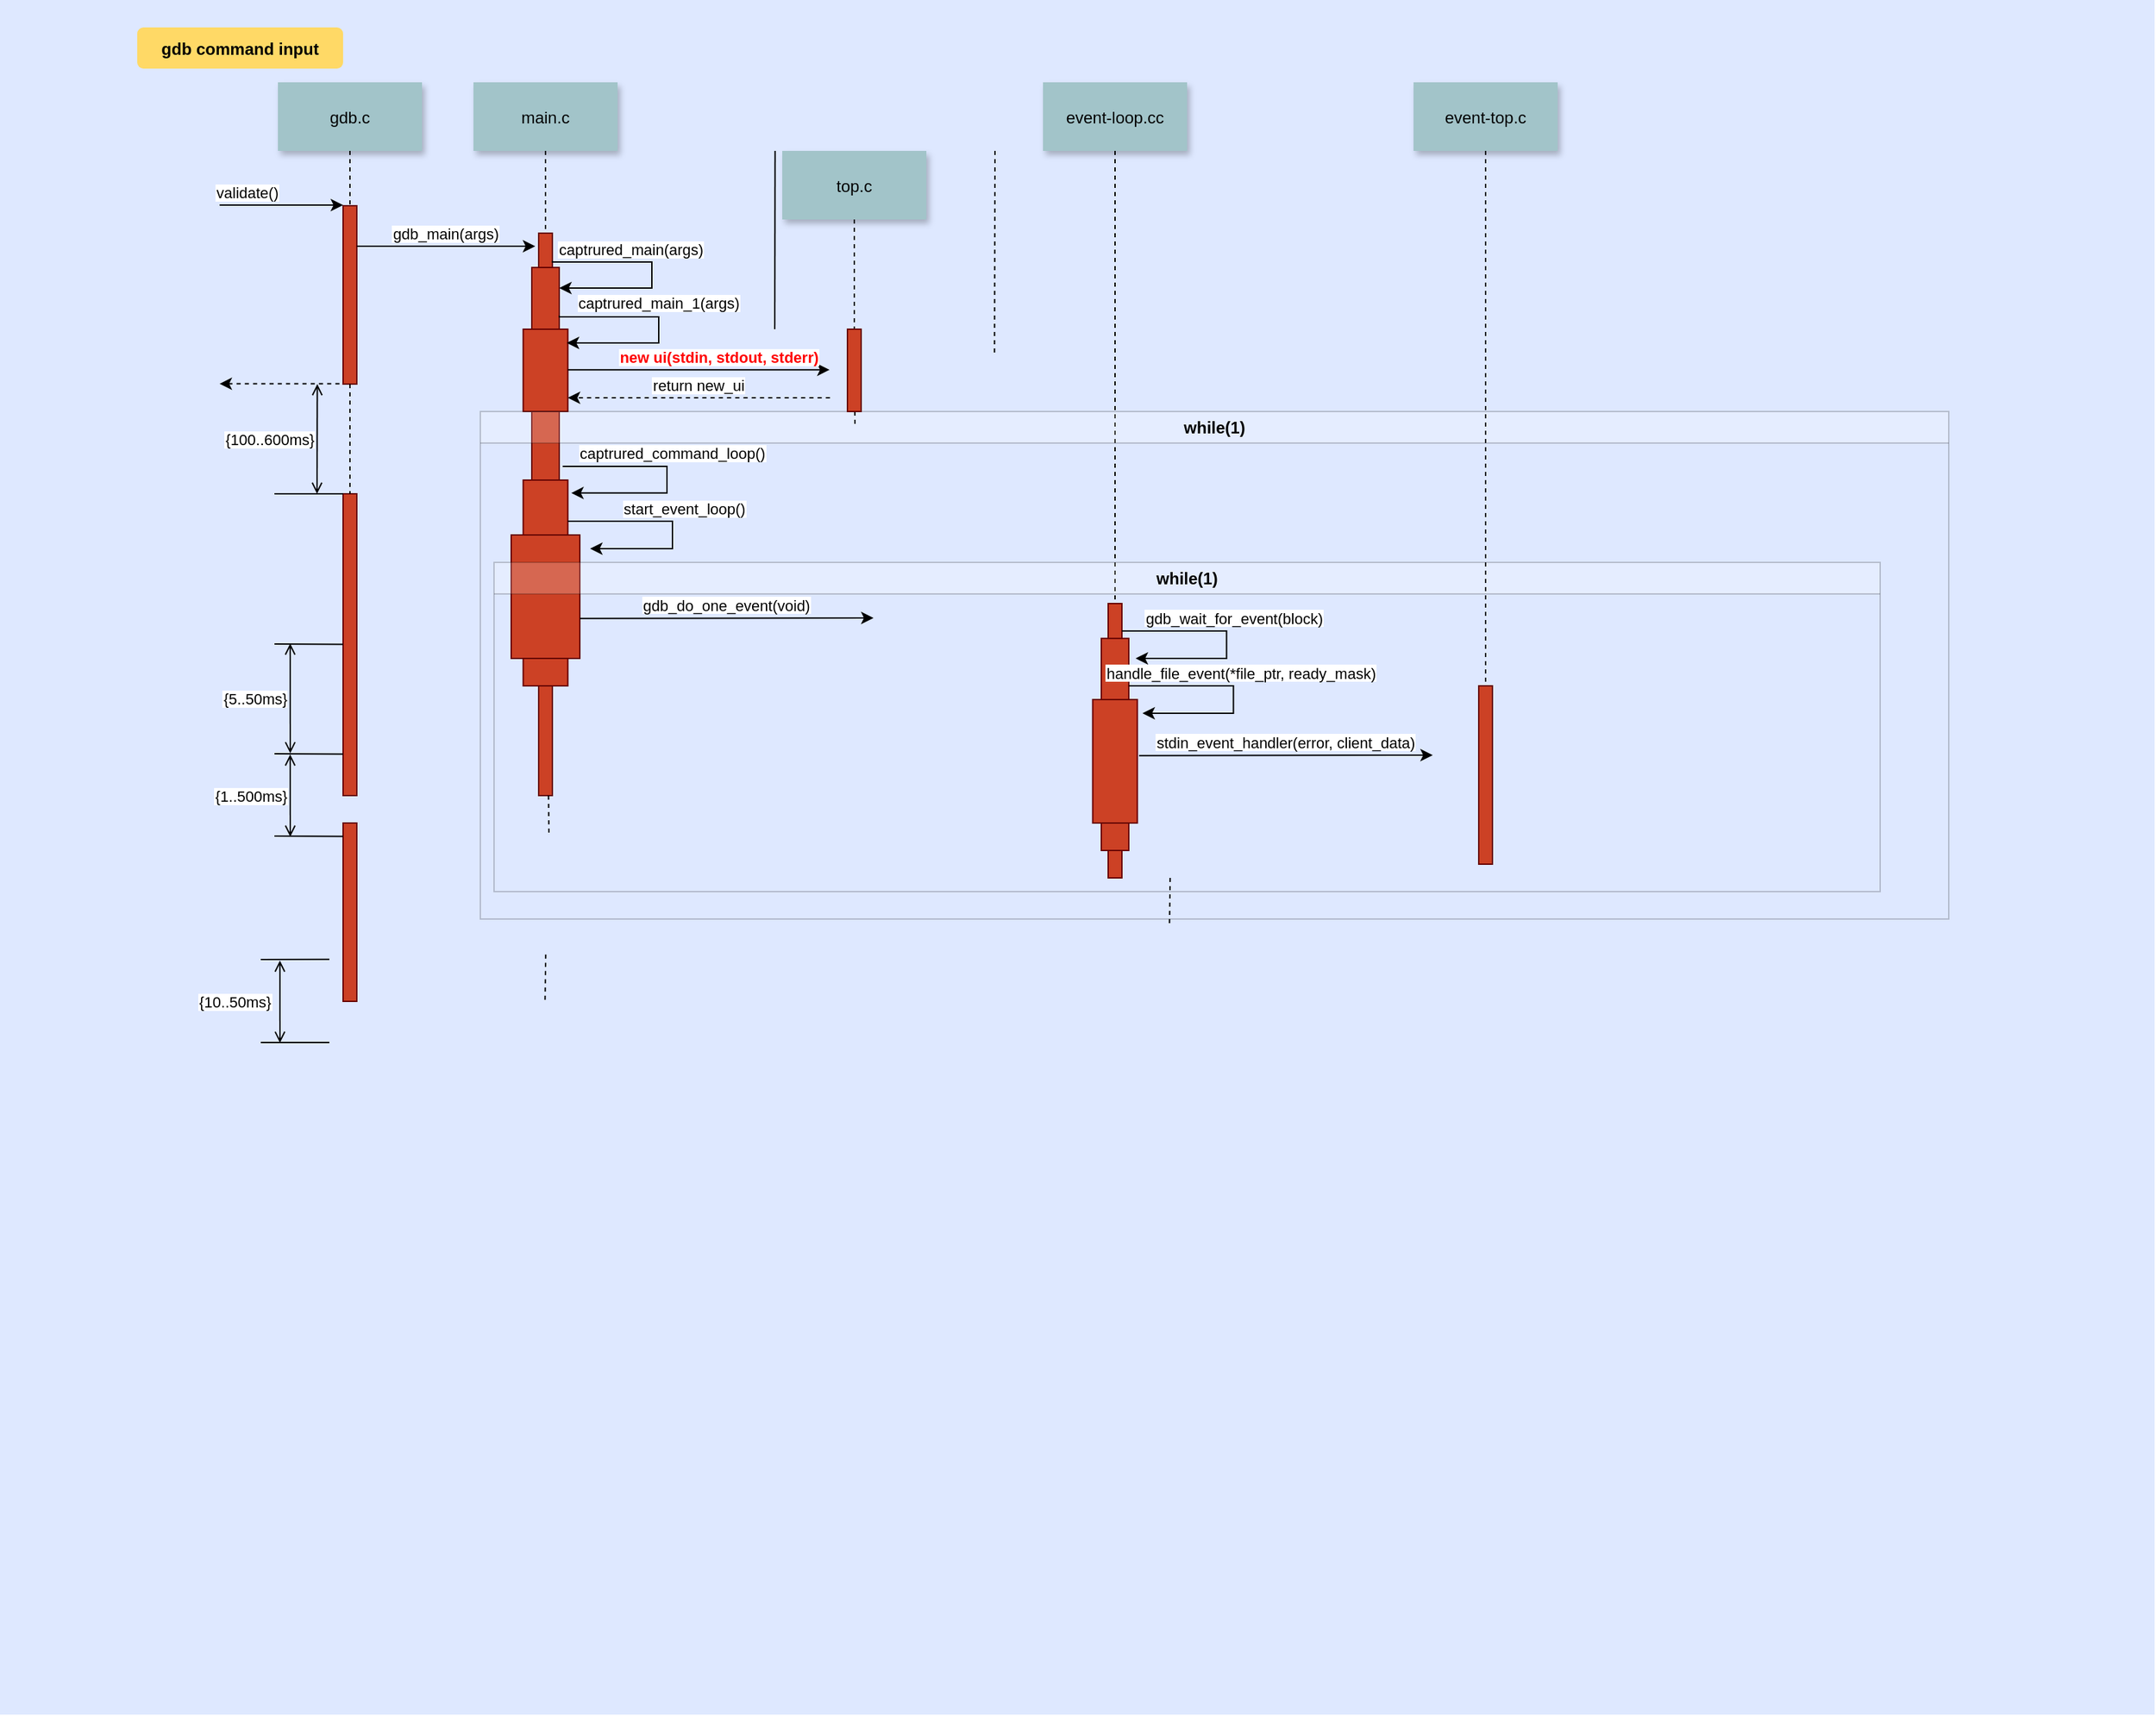 <mxfile version="24.0.7" type="github">
  <diagram name="Page-1" id="9361dd3d-8414-5efd-6122-117bd74ce7a7">
    <mxGraphModel dx="1550" dy="643" grid="1" gridSize="10" guides="1" tooltips="1" connect="1" arrows="1" fold="1" page="0" pageScale="1.5" pageWidth="826" pageHeight="1169" background="none" math="0" shadow="0">
      <root>
        <mxCell id="0" />
        <mxCell id="1" parent="0" />
        <mxCell id="69" value="" style="fillColor=#DEE8FF;strokeColor=none" parent="1" vertex="1">
          <mxGeometry x="-50" width="1570" height="1250" as="geometry" />
        </mxCell>
        <mxCell id="2" value="" style="fillColor=#CC4125;strokeColor=#660000" parent="1" vertex="1">
          <mxGeometry x="200" y="150" width="10" height="130" as="geometry" />
        </mxCell>
        <mxCell id="3" value="validate()" style="edgeStyle=none;verticalLabelPosition=top;verticalAlign=bottom;labelPosition=left;align=right" parent="1" edge="1">
          <mxGeometry x="110" y="49.5" width="100" height="100" as="geometry">
            <mxPoint x="110" y="149.5" as="sourcePoint" />
            <mxPoint x="200" y="149.5" as="targetPoint" />
          </mxGeometry>
        </mxCell>
        <mxCell id="4" value="gdb.c" style="shadow=1;fillColor=#A2C4C9;strokeColor=none" parent="1" vertex="1">
          <mxGeometry x="152.5" y="60" width="105" height="50" as="geometry" />
        </mxCell>
        <mxCell id="6" value="" style="fillColor=#CC4125;strokeColor=#660000" parent="1" vertex="1">
          <mxGeometry x="342.5" y="170" width="10" height="410" as="geometry" />
        </mxCell>
        <mxCell id="7" value="main.c" style="shadow=1;fillColor=#A2C4C9;strokeColor=none" parent="1" vertex="1">
          <mxGeometry x="295" y="60" width="105" height="50" as="geometry" />
        </mxCell>
        <mxCell id="8" value="" style="edgeStyle=none;endArrow=none;dashed=1" parent="1" source="7" target="6" edge="1">
          <mxGeometry x="272.335" y="165" width="100" height="100" as="geometry">
            <mxPoint x="347.259" y="110" as="sourcePoint" />
            <mxPoint x="347.576" y="165" as="targetPoint" />
          </mxGeometry>
        </mxCell>
        <mxCell id="9" value="gdb_main(args)" style="edgeStyle=none;verticalLabelPosition=top;verticalAlign=bottom" parent="1" edge="1">
          <mxGeometry x="220" y="92" width="100" height="100" as="geometry">
            <mxPoint x="210" y="179.5" as="sourcePoint" />
            <mxPoint x="340" y="179.5" as="targetPoint" />
          </mxGeometry>
        </mxCell>
        <mxCell id="12" value="" style="edgeStyle=none;verticalLabelPosition=top;verticalAlign=bottom;labelPosition=left;align=right;endArrow=none;startArrow=classic;dashed=1" parent="1" edge="1">
          <mxGeometry x="110" y="179.759" width="100" height="100" as="geometry">
            <mxPoint x="110" y="279.759" as="sourcePoint" />
            <mxPoint x="200" y="279.759" as="targetPoint" />
          </mxGeometry>
        </mxCell>
        <mxCell id="13" value="captrured_main(args)" style="edgeStyle=orthogonalEdgeStyle;verticalLabelPosition=top;verticalAlign=bottom;exitX=1.25;exitY=0.213;exitDx=0;exitDy=0;flowAnimation=0;rounded=0;strokeColor=default;jumpStyle=none;shadow=0;comic=0;noJump=0;exitPerimeter=0;" parent="1" edge="1" target="NpjNhpAdD-cPr5dTdstZ-95">
          <mxGeometry width="100" height="100" as="geometry">
            <mxPoint x="352.5" y="190.0" as="sourcePoint" />
            <mxPoint x="360" y="230" as="targetPoint" />
            <Array as="points">
              <mxPoint x="353" y="191" />
              <mxPoint x="425" y="191" />
              <mxPoint x="425" y="210" />
            </Array>
            <mxPoint x="55" y="-9" as="offset" />
          </mxGeometry>
        </mxCell>
        <mxCell id="16" value="" style="edgeStyle=none;endArrow=none" parent="1" target="17" edge="1">
          <mxGeometry x="437.043" y="270" width="100" height="100" as="geometry">
            <mxPoint x="514.784" y="110" as="sourcePoint" />
            <mxPoint x="514.543" y="240.0" as="targetPoint" />
          </mxGeometry>
        </mxCell>
        <mxCell id="23" value="" style="edgeStyle=none;endArrow=none;dashed=1" parent="1" target="21" edge="1">
          <mxGeometry x="614.488" y="175.0" width="100" height="100" as="geometry">
            <mxPoint x="675" y="110" as="sourcePoint" />
            <mxPoint x="674.653" y="260" as="targetPoint" />
          </mxGeometry>
        </mxCell>
        <mxCell id="24" value="event-loop.cc" style="shadow=1;fillColor=#A2C4C9;strokeColor=none" parent="1" vertex="1">
          <mxGeometry x="710" y="60" width="105" height="50" as="geometry" />
        </mxCell>
        <mxCell id="25" value="" style="edgeStyle=none;endArrow=none;dashed=1" parent="1" source="24" target="26" edge="1">
          <mxGeometry x="727.335" y="165" width="100" height="100" as="geometry">
            <mxPoint x="972.259" y="110" as="sourcePoint" />
            <mxPoint x="972.576" y="165" as="targetPoint" />
          </mxGeometry>
        </mxCell>
        <mxCell id="33" value="" style="edgeStyle=elbowEdgeStyle;elbow=horizontal;endArrow=none;dashed=1" parent="1" source="4" target="2" edge="1">
          <mxGeometry x="230.0" y="310" width="100" height="100" as="geometry">
            <mxPoint x="230.0" y="410" as="sourcePoint" />
            <mxPoint x="330" y="310" as="targetPoint" />
          </mxGeometry>
        </mxCell>
        <mxCell id="42" value="" style="fillColor=#CC4125;strokeColor=#660000" parent="1" vertex="1">
          <mxGeometry x="200" y="360" width="10" height="220" as="geometry" />
        </mxCell>
        <mxCell id="44" value="" style="edgeStyle=none;dashed=1;endArrow=none" parent="1" source="2" target="42" edge="1">
          <mxGeometry x="50" y="300" width="100" height="100" as="geometry">
            <mxPoint x="50" y="400" as="sourcePoint" />
            <mxPoint x="150" y="300" as="targetPoint" />
          </mxGeometry>
        </mxCell>
        <mxCell id="46" value="" style="edgeStyle=elbowEdgeStyle;elbow=vertical;endArrow=none" parent="1" source="42" edge="1">
          <mxGeometry x="60" y="310" width="100" height="100" as="geometry">
            <mxPoint x="60" y="410" as="sourcePoint" />
            <mxPoint x="150" y="360" as="targetPoint" />
          </mxGeometry>
        </mxCell>
        <mxCell id="47" value="{100..600ms}" style="edgeStyle=elbowEdgeStyle;elbow=horizontal;startArrow=open;endArrow=open;labelPosition=left;align=right" parent="1" edge="1">
          <mxGeometry x="61.206" y="290" width="100" height="100" as="geometry">
            <mxPoint x="181.206" y="280" as="sourcePoint" />
            <mxPoint x="181.206" y="360" as="targetPoint" />
          </mxGeometry>
        </mxCell>
        <mxCell id="52" value="" style="edgeStyle=none;endArrow=none;dashed=1;jumpSize=19;endSize=9;startSize=12;arcSize=27;" parent="1" source="6" edge="1">
          <mxGeometry x="376.571" y="339.697" width="100" height="100" as="geometry">
            <mxPoint x="451.736" y="284.697" as="sourcePoint" />
            <mxPoint x="350" y="610" as="targetPoint" />
          </mxGeometry>
        </mxCell>
        <mxCell id="66" value="" style="fillColor=#CC4125;strokeColor=#660000" parent="1" vertex="1">
          <mxGeometry x="200" y="600" width="10" height="130" as="geometry" />
        </mxCell>
        <mxCell id="71" value="gdb command input" style="rounded=1;fontStyle=1;fillColor=#FFD966;strokeColor=none" parent="1" vertex="1">
          <mxGeometry x="50" y="20" width="150" height="30" as="geometry" />
        </mxCell>
        <mxCell id="82" value="" style="edgeStyle=elbowEdgeStyle;elbow=vertical;endArrow=none" parent="1" edge="1">
          <mxGeometry x="60.0" y="419.711" width="100" height="100" as="geometry">
            <mxPoint x="200" y="469.711" as="sourcePoint" />
            <mxPoint x="150.0" y="469.711" as="targetPoint" />
          </mxGeometry>
        </mxCell>
        <mxCell id="83" value="" style="edgeStyle=elbowEdgeStyle;elbow=vertical;endArrow=none" parent="1" edge="1">
          <mxGeometry x="60" y="499.711" width="100" height="100" as="geometry">
            <mxPoint x="200.0" y="549.711" as="sourcePoint" />
            <mxPoint x="150" y="549.711" as="targetPoint" />
          </mxGeometry>
        </mxCell>
        <mxCell id="84" value="" style="edgeStyle=elbowEdgeStyle;elbow=vertical;endArrow=none" parent="1" edge="1">
          <mxGeometry x="60.0" y="559.711" width="100" height="100" as="geometry">
            <mxPoint x="200" y="609.711" as="sourcePoint" />
            <mxPoint x="150.0" y="609.711" as="targetPoint" />
          </mxGeometry>
        </mxCell>
        <mxCell id="85" value="" style="edgeStyle=elbowEdgeStyle;elbow=vertical;endArrow=none" parent="1" edge="1">
          <mxGeometry x="50.0" y="649.433" width="100" height="100" as="geometry">
            <mxPoint x="190.0" y="699.433" as="sourcePoint" />
            <mxPoint x="140" y="699.433" as="targetPoint" />
          </mxGeometry>
        </mxCell>
        <mxCell id="86" value="" style="edgeStyle=elbowEdgeStyle;elbow=vertical;endArrow=none" parent="1" edge="1">
          <mxGeometry x="50.0" y="709.988" width="100" height="100" as="geometry">
            <mxPoint x="190.0" y="759.988" as="sourcePoint" />
            <mxPoint x="140.0" y="759.988" as="targetPoint" />
          </mxGeometry>
        </mxCell>
        <mxCell id="87" value="{5..50ms}" style="edgeStyle=elbowEdgeStyle;elbow=horizontal;startArrow=open;endArrow=open;labelPosition=left;align=right" parent="1" edge="1">
          <mxGeometry x="41.447" y="479.167" width="100" height="100" as="geometry">
            <mxPoint x="161.447" y="469.167" as="sourcePoint" />
            <mxPoint x="161.447" y="549.167" as="targetPoint" />
          </mxGeometry>
        </mxCell>
        <mxCell id="88" value="{1..500ms}" style="edgeStyle=elbowEdgeStyle;elbow=horizontal;startArrow=open;endArrow=open;labelPosition=left;align=right" parent="1" edge="1">
          <mxGeometry x="42.894" y="560" width="100" height="100" as="geometry">
            <mxPoint x="161.447" y="550" as="sourcePoint" />
            <mxPoint x="161.447" y="610" as="targetPoint" />
          </mxGeometry>
        </mxCell>
        <mxCell id="89" value="{10..50ms}" style="edgeStyle=elbowEdgeStyle;elbow=horizontal;startArrow=open;endArrow=open;labelPosition=left;align=right" parent="1" edge="1">
          <mxGeometry width="100" height="100" as="geometry">
            <mxPoint x="153.947" y="700.278" as="sourcePoint" />
            <mxPoint x="153.947" y="760.278" as="targetPoint" />
            <mxPoint x="-4.236" y="-0.278" as="offset" />
          </mxGeometry>
        </mxCell>
        <mxCell id="NpjNhpAdD-cPr5dTdstZ-94" value="captrured_command_loop()" style="edgeStyle=orthogonalEdgeStyle;verticalLabelPosition=top;verticalAlign=bottom;flowAnimation=0;rounded=0;strokeColor=default;jumpStyle=none;shadow=0;comic=0;noJump=0;" edge="1" parent="1">
          <mxGeometry width="100" height="100" as="geometry">
            <mxPoint x="360" y="340" as="sourcePoint" />
            <mxPoint x="366.25" y="359.39" as="targetPoint" />
            <Array as="points">
              <mxPoint x="364" y="340" />
              <mxPoint x="436" y="340" />
              <mxPoint x="436" y="359" />
            </Array>
            <mxPoint x="77" y="-10" as="offset" />
          </mxGeometry>
        </mxCell>
        <mxCell id="NpjNhpAdD-cPr5dTdstZ-95" value="" style="fillColor=#CC4125;strokeColor=#660000" vertex="1" parent="1">
          <mxGeometry x="337.5" y="195" width="20" height="205" as="geometry" />
        </mxCell>
        <mxCell id="NpjNhpAdD-cPr5dTdstZ-96" value="" style="fillColor=#CC4125;strokeColor=#660000" vertex="1" parent="1">
          <mxGeometry x="331.25" y="240" width="32.5" height="60" as="geometry" />
        </mxCell>
        <mxCell id="NpjNhpAdD-cPr5dTdstZ-100" value="captrured_main_1(args)" style="edgeStyle=orthogonalEdgeStyle;verticalLabelPosition=top;verticalAlign=bottom;exitX=1.25;exitY=0.213;exitDx=0;exitDy=0;flowAnimation=0;rounded=0;strokeColor=default;jumpStyle=none;shadow=0;comic=0;noJump=0;exitPerimeter=0;" edge="1" parent="1">
          <mxGeometry width="100" height="100" as="geometry">
            <mxPoint x="357.5" y="230.0" as="sourcePoint" />
            <mxPoint x="363" y="250" as="targetPoint" />
            <Array as="points">
              <mxPoint x="358" y="231" />
              <mxPoint x="430" y="231" />
              <mxPoint x="430" y="250" />
            </Array>
            <mxPoint x="70" y="-10" as="offset" />
          </mxGeometry>
        </mxCell>
        <mxCell id="NpjNhpAdD-cPr5dTdstZ-102" value="" style="fillColor=#CC4125;strokeColor=#660000" vertex="1" parent="1">
          <mxGeometry x="331.25" y="350" width="32.5" height="150" as="geometry" />
        </mxCell>
        <mxCell id="NpjNhpAdD-cPr5dTdstZ-104" value="" style="edgeStyle=none;endArrow=none;dashed=1" edge="1" parent="1">
          <mxGeometry x="376.571" y="339.697" width="100" height="100" as="geometry">
            <mxPoint x="347.66" y="695.83" as="sourcePoint" />
            <mxPoint x="347.16" y="729.997" as="targetPoint" />
          </mxGeometry>
        </mxCell>
        <mxCell id="NpjNhpAdD-cPr5dTdstZ-105" value="while(1)" style="swimlane;whiteSpace=wrap;html=1;opacity=20;swimlaneFillColor=none;" vertex="1" parent="1">
          <mxGeometry x="300" y="300" width="1070" height="370" as="geometry" />
        </mxCell>
        <mxCell id="NpjNhpAdD-cPr5dTdstZ-107" value="" style="fillColor=#CC4125;strokeColor=#660000" vertex="1" parent="NpjNhpAdD-cPr5dTdstZ-105">
          <mxGeometry x="22.5" y="90" width="50" height="90" as="geometry" />
        </mxCell>
        <mxCell id="NpjNhpAdD-cPr5dTdstZ-106" value="start_event_loop()" style="edgeStyle=orthogonalEdgeStyle;verticalLabelPosition=top;verticalAlign=bottom;flowAnimation=0;rounded=0;strokeColor=default;jumpStyle=none;shadow=0;comic=0;noJump=0;" edge="1" parent="NpjNhpAdD-cPr5dTdstZ-105">
          <mxGeometry x="-300" y="-300" width="100" height="100" as="geometry">
            <mxPoint x="63.75" y="80.04" as="sourcePoint" />
            <mxPoint x="80" y="100" as="targetPoint" />
            <Array as="points">
              <mxPoint x="140" y="80" />
              <mxPoint x="140" y="100" />
            </Array>
            <mxPoint x="77" y="-10" as="offset" />
          </mxGeometry>
        </mxCell>
        <mxCell id="34" value="gdb_do_one_event(void)" style="edgeStyle=elbowEdgeStyle;elbow=vertical;verticalLabelPosition=top;verticalAlign=bottom;entryX=-0.1;entryY=0.362;entryDx=0;entryDy=0;entryPerimeter=0;" parent="NpjNhpAdD-cPr5dTdstZ-105" edge="1">
          <mxGeometry x="250" y="-38.264" width="100" height="100" as="geometry">
            <mxPoint x="72.5" y="150.82" as="sourcePoint" />
            <mxPoint x="286.5" y="150.004" as="targetPoint" />
            <Array as="points" />
          </mxGeometry>
        </mxCell>
        <mxCell id="NpjNhpAdD-cPr5dTdstZ-127" value="while(1)" style="swimlane;whiteSpace=wrap;html=1;opacity=20;" vertex="1" parent="1">
          <mxGeometry x="310" y="410" width="1010" height="240" as="geometry" />
        </mxCell>
        <mxCell id="26" value="" style="fillColor=#CC4125;strokeColor=#660000" parent="NpjNhpAdD-cPr5dTdstZ-127" vertex="1">
          <mxGeometry x="447.49" y="30" width="10" height="200" as="geometry" />
        </mxCell>
        <mxCell id="NpjNhpAdD-cPr5dTdstZ-138" value="" style="fillColor=#CC4125;strokeColor=#660000" vertex="1" parent="NpjNhpAdD-cPr5dTdstZ-127">
          <mxGeometry x="442.49" y="55.41" width="20" height="154.59" as="geometry" />
        </mxCell>
        <mxCell id="NpjNhpAdD-cPr5dTdstZ-136" value="gdb_wait_for_event(block)" style="edgeStyle=orthogonalEdgeStyle;verticalLabelPosition=top;verticalAlign=bottom;flowAnimation=0;rounded=0;strokeColor=default;jumpStyle=none;shadow=0;comic=0;noJump=0;" edge="1" parent="NpjNhpAdD-cPr5dTdstZ-127">
          <mxGeometry x="-610" y="-700" width="100" height="100" as="geometry">
            <mxPoint x="457.49" y="50.0" as="sourcePoint" />
            <mxPoint x="467.49" y="69.96" as="targetPoint" />
            <Array as="points">
              <mxPoint x="533.74" y="49.96" />
              <mxPoint x="533.74" y="69.96" />
            </Array>
            <mxPoint x="77" y="-10" as="offset" />
          </mxGeometry>
        </mxCell>
        <mxCell id="NpjNhpAdD-cPr5dTdstZ-143" value="" style="fillColor=#CC4125;strokeColor=#660000" vertex="1" parent="NpjNhpAdD-cPr5dTdstZ-127">
          <mxGeometry x="436.24" y="100" width="32.5" height="90" as="geometry" />
        </mxCell>
        <mxCell id="NpjNhpAdD-cPr5dTdstZ-129" value="" style="edgeStyle=none;endArrow=none;dashed=1" edge="1" parent="1">
          <mxGeometry x="376.571" y="339.697" width="100" height="100" as="geometry">
            <mxPoint x="802.66" y="640" as="sourcePoint" />
            <mxPoint x="802.16" y="674.167" as="targetPoint" />
          </mxGeometry>
        </mxCell>
        <mxCell id="NpjNhpAdD-cPr5dTdstZ-144" value="handle_file_event(*file_ptr, ready_mask)" style="edgeStyle=orthogonalEdgeStyle;verticalLabelPosition=top;verticalAlign=bottom;flowAnimation=0;rounded=0;strokeColor=default;jumpStyle=none;shadow=0;comic=0;noJump=0;" edge="1" parent="1">
          <mxGeometry x="-610" y="-700" width="100" height="100" as="geometry">
            <mxPoint x="772.49" y="500" as="sourcePoint" />
            <mxPoint x="782.49" y="519.96" as="targetPoint" />
            <Array as="points">
              <mxPoint x="848.74" y="499.96" />
              <mxPoint x="848.74" y="519.96" />
            </Array>
            <mxPoint x="77" y="-10" as="offset" />
          </mxGeometry>
        </mxCell>
        <mxCell id="NpjNhpAdD-cPr5dTdstZ-149" value="top.c" style="shadow=1;fillColor=#A2C4C9;strokeColor=none" vertex="1" parent="1">
          <mxGeometry x="520" y="110" width="105" height="50" as="geometry" />
        </mxCell>
        <mxCell id="NpjNhpAdD-cPr5dTdstZ-150" value="" style="edgeStyle=none;endArrow=none;dashed=1;" edge="1" source="NpjNhpAdD-cPr5dTdstZ-152" parent="1">
          <mxGeometry x="272.335" y="165" width="100" height="100" as="geometry">
            <mxPoint x="572.259" y="160" as="sourcePoint" />
            <mxPoint x="573" y="310" as="targetPoint" />
          </mxGeometry>
        </mxCell>
        <mxCell id="NpjNhpAdD-cPr5dTdstZ-153" value="" style="edgeStyle=none;endArrow=none;dashed=1" edge="1" parent="1" source="NpjNhpAdD-cPr5dTdstZ-149" target="NpjNhpAdD-cPr5dTdstZ-152">
          <mxGeometry x="272.335" y="165" width="100" height="100" as="geometry">
            <mxPoint x="573" y="160" as="sourcePoint" />
            <mxPoint x="573" y="290" as="targetPoint" />
          </mxGeometry>
        </mxCell>
        <mxCell id="NpjNhpAdD-cPr5dTdstZ-152" value="" style="fillColor=#CC4125;strokeColor=#660000" vertex="1" parent="1">
          <mxGeometry x="567.5" y="240" width="10" height="60" as="geometry" />
        </mxCell>
        <mxCell id="NpjNhpAdD-cPr5dTdstZ-154" value="new ui(stdin, stdout, stderr)" style="edgeStyle=none;verticalLabelPosition=top;verticalAlign=bottom;entryX=0.389;entryY=0.216;entryDx=0;entryDy=0;entryPerimeter=0;strokeColor=default;fontStyle=1;fontColor=#ff0000;" edge="1" parent="1">
          <mxGeometry width="100" height="100" as="geometry">
            <mxPoint x="363.75" y="269.58" as="sourcePoint" />
            <mxPoint x="554.48" y="269.58" as="targetPoint" />
            <mxPoint x="15" as="offset" />
          </mxGeometry>
        </mxCell>
        <mxCell id="NpjNhpAdD-cPr5dTdstZ-155" value="return new_ui" style="edgeStyle=none;verticalLabelPosition=top;verticalAlign=bottom;entryX=0.389;entryY=0.216;entryDx=0;entryDy=0;entryPerimeter=0;dashed=1;" edge="1" parent="1">
          <mxGeometry x="220" y="92" width="100" height="100" as="geometry">
            <mxPoint x="554.75" y="290" as="sourcePoint" />
            <mxPoint x="363.75" y="290" as="targetPoint" />
          </mxGeometry>
        </mxCell>
        <mxCell id="NpjNhpAdD-cPr5dTdstZ-157" value="event-top.c" style="shadow=1;fillColor=#A2C4C9;strokeColor=none" vertex="1" parent="1">
          <mxGeometry x="980" y="60" width="105" height="50" as="geometry" />
        </mxCell>
        <mxCell id="NpjNhpAdD-cPr5dTdstZ-158" value="" style="edgeStyle=none;endArrow=none;dashed=1;entryX=0.5;entryY=0;entryDx=0;entryDy=0;" edge="1" source="NpjNhpAdD-cPr5dTdstZ-157" parent="1" target="NpjNhpAdD-cPr5dTdstZ-161">
          <mxGeometry x="727.335" y="165" width="100" height="100" as="geometry">
            <mxPoint x="1242.259" y="110" as="sourcePoint" />
            <mxPoint x="1032" y="670" as="targetPoint" />
          </mxGeometry>
        </mxCell>
        <mxCell id="NpjNhpAdD-cPr5dTdstZ-161" value="" style="fillColor=#CC4125;strokeColor=#660000" vertex="1" parent="1">
          <mxGeometry x="1027.5" y="500" width="10" height="130" as="geometry" />
        </mxCell>
        <mxCell id="NpjNhpAdD-cPr5dTdstZ-162" value="stdin_event_handler(error, client_data)" style="edgeStyle=elbowEdgeStyle;elbow=vertical;verticalLabelPosition=top;verticalAlign=bottom;entryX=-0.1;entryY=0.362;entryDx=0;entryDy=0;entryPerimeter=0;" edge="1" parent="1">
          <mxGeometry x="250" y="-38.264" width="100" height="100" as="geometry">
            <mxPoint x="780" y="550.82" as="sourcePoint" />
            <mxPoint x="994" y="550.004" as="targetPoint" />
            <Array as="points" />
          </mxGeometry>
        </mxCell>
      </root>
    </mxGraphModel>
  </diagram>
</mxfile>
